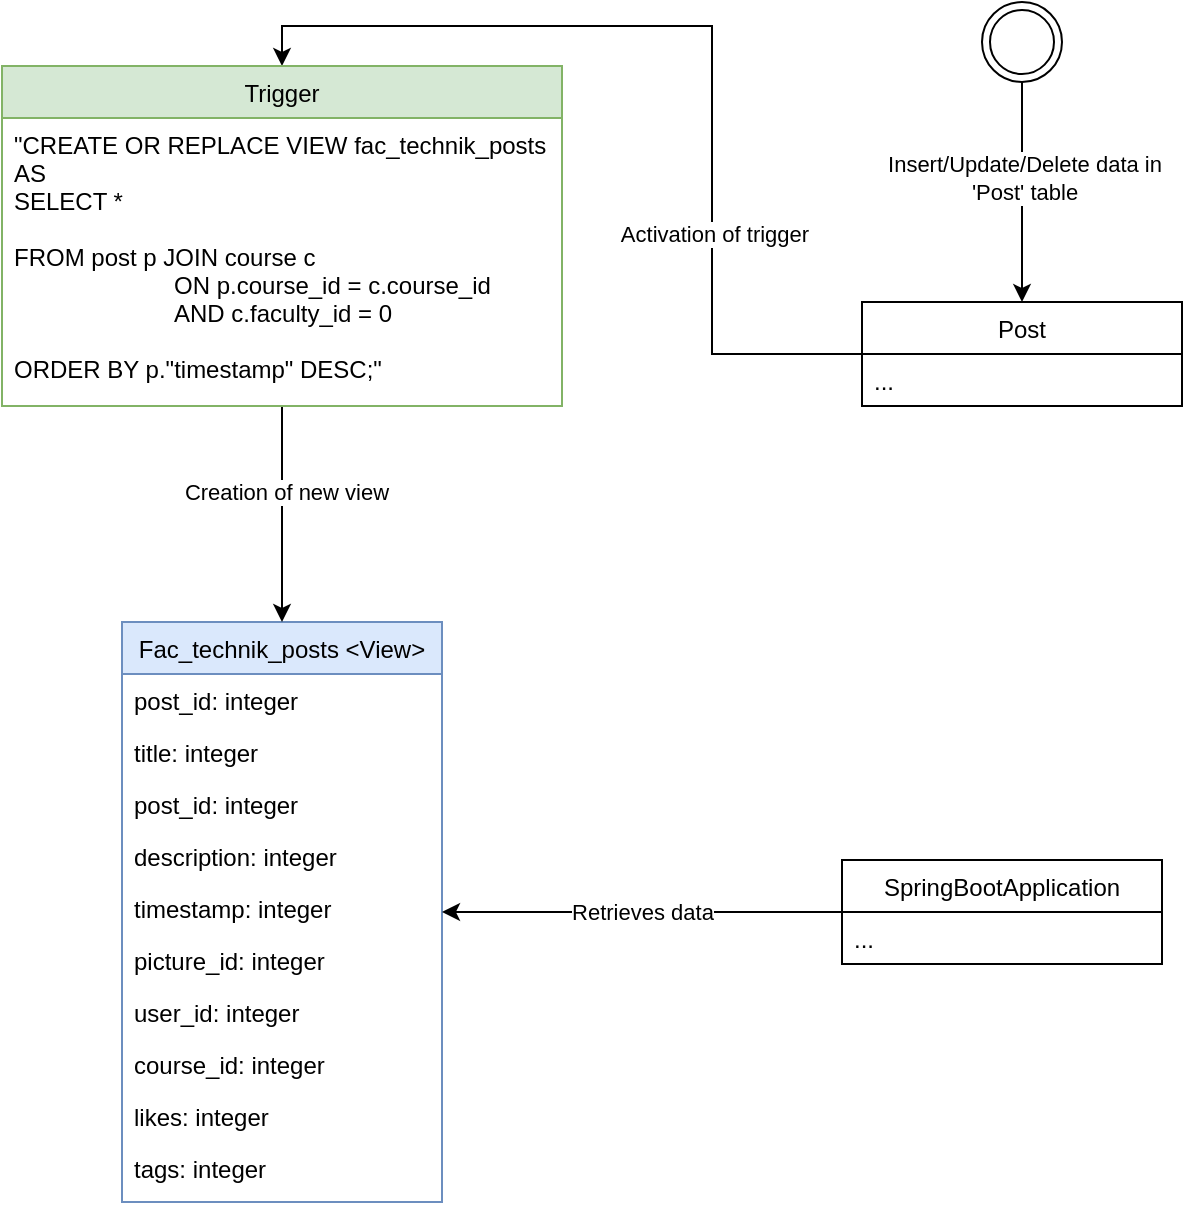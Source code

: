 <mxfile version="24.2.3" type="github">
  <diagram id="C5RBs43oDa-KdzZeNtuy" name="Page-1">
    <mxGraphModel dx="1077" dy="570" grid="1" gridSize="10" guides="1" tooltips="1" connect="1" arrows="1" fold="1" page="1" pageScale="1" pageWidth="827" pageHeight="1169" math="0" shadow="0">
      <root>
        <mxCell id="WIyWlLk6GJQsqaUBKTNV-0" />
        <mxCell id="WIyWlLk6GJQsqaUBKTNV-1" parent="WIyWlLk6GJQsqaUBKTNV-0" />
        <mxCell id="zkfFHV4jXpPFQw0GAbJ--13" value="Fac_technik_posts &lt;View&gt;" style="swimlane;fontStyle=0;align=center;verticalAlign=top;childLayout=stackLayout;horizontal=1;startSize=26;horizontalStack=0;resizeParent=1;resizeLast=0;collapsible=1;marginBottom=0;rounded=0;shadow=0;strokeWidth=1;fillColor=#dae8fc;strokeColor=#6c8ebf;" parent="WIyWlLk6GJQsqaUBKTNV-1" vertex="1">
          <mxGeometry x="260" y="400" width="160" height="290" as="geometry">
            <mxRectangle x="340" y="380" width="170" height="26" as="alternateBounds" />
          </mxGeometry>
        </mxCell>
        <mxCell id="zkfFHV4jXpPFQw0GAbJ--14" value="post_id: integer" style="text;align=left;verticalAlign=top;spacingLeft=4;spacingRight=4;overflow=hidden;rotatable=0;points=[[0,0.5],[1,0.5]];portConstraint=eastwest;" parent="zkfFHV4jXpPFQw0GAbJ--13" vertex="1">
          <mxGeometry y="26" width="160" height="26" as="geometry" />
        </mxCell>
        <mxCell id="mN1_ujl6xulDqwU4LCOg-1" value="title: integer" style="text;align=left;verticalAlign=top;spacingLeft=4;spacingRight=4;overflow=hidden;rotatable=0;points=[[0,0.5],[1,0.5]];portConstraint=eastwest;" parent="zkfFHV4jXpPFQw0GAbJ--13" vertex="1">
          <mxGeometry y="52" width="160" height="26" as="geometry" />
        </mxCell>
        <mxCell id="mN1_ujl6xulDqwU4LCOg-2" value="post_id: integer" style="text;align=left;verticalAlign=top;spacingLeft=4;spacingRight=4;overflow=hidden;rotatable=0;points=[[0,0.5],[1,0.5]];portConstraint=eastwest;" parent="zkfFHV4jXpPFQw0GAbJ--13" vertex="1">
          <mxGeometry y="78" width="160" height="26" as="geometry" />
        </mxCell>
        <mxCell id="kioJZh9_Sn95IpZsu996-2" value="description: integer" style="text;align=left;verticalAlign=top;spacingLeft=4;spacingRight=4;overflow=hidden;rotatable=0;points=[[0,0.5],[1,0.5]];portConstraint=eastwest;" vertex="1" parent="zkfFHV4jXpPFQw0GAbJ--13">
          <mxGeometry y="104" width="160" height="26" as="geometry" />
        </mxCell>
        <mxCell id="kioJZh9_Sn95IpZsu996-1" value="timestamp: integer" style="text;align=left;verticalAlign=top;spacingLeft=4;spacingRight=4;overflow=hidden;rotatable=0;points=[[0,0.5],[1,0.5]];portConstraint=eastwest;" vertex="1" parent="zkfFHV4jXpPFQw0GAbJ--13">
          <mxGeometry y="130" width="160" height="26" as="geometry" />
        </mxCell>
        <mxCell id="kioJZh9_Sn95IpZsu996-3" value="picture_id: integer" style="text;align=left;verticalAlign=top;spacingLeft=4;spacingRight=4;overflow=hidden;rotatable=0;points=[[0,0.5],[1,0.5]];portConstraint=eastwest;" vertex="1" parent="zkfFHV4jXpPFQw0GAbJ--13">
          <mxGeometry y="156" width="160" height="26" as="geometry" />
        </mxCell>
        <mxCell id="kioJZh9_Sn95IpZsu996-4" value="user_id: integer" style="text;align=left;verticalAlign=top;spacingLeft=4;spacingRight=4;overflow=hidden;rotatable=0;points=[[0,0.5],[1,0.5]];portConstraint=eastwest;" vertex="1" parent="zkfFHV4jXpPFQw0GAbJ--13">
          <mxGeometry y="182" width="160" height="26" as="geometry" />
        </mxCell>
        <mxCell id="kioJZh9_Sn95IpZsu996-5" value="course_id: integer" style="text;align=left;verticalAlign=top;spacingLeft=4;spacingRight=4;overflow=hidden;rotatable=0;points=[[0,0.5],[1,0.5]];portConstraint=eastwest;" vertex="1" parent="zkfFHV4jXpPFQw0GAbJ--13">
          <mxGeometry y="208" width="160" height="26" as="geometry" />
        </mxCell>
        <mxCell id="kioJZh9_Sn95IpZsu996-0" value="likes: integer" style="text;align=left;verticalAlign=top;spacingLeft=4;spacingRight=4;overflow=hidden;rotatable=0;points=[[0,0.5],[1,0.5]];portConstraint=eastwest;" vertex="1" parent="zkfFHV4jXpPFQw0GAbJ--13">
          <mxGeometry y="234" width="160" height="26" as="geometry" />
        </mxCell>
        <mxCell id="kioJZh9_Sn95IpZsu996-6" value="tags: integer" style="text;align=left;verticalAlign=top;spacingLeft=4;spacingRight=4;overflow=hidden;rotatable=0;points=[[0,0.5],[1,0.5]];portConstraint=eastwest;" vertex="1" parent="zkfFHV4jXpPFQw0GAbJ--13">
          <mxGeometry y="260" width="160" height="26" as="geometry" />
        </mxCell>
        <mxCell id="kioJZh9_Sn95IpZsu996-15" style="edgeStyle=orthogonalEdgeStyle;rounded=0;orthogonalLoop=1;jettySize=auto;html=1;entryX=0.5;entryY=0;entryDx=0;entryDy=0;" edge="1" parent="WIyWlLk6GJQsqaUBKTNV-1" source="zkfFHV4jXpPFQw0GAbJ--17" target="kioJZh9_Sn95IpZsu996-12">
          <mxGeometry relative="1" as="geometry" />
        </mxCell>
        <mxCell id="kioJZh9_Sn95IpZsu996-16" value="Activation of trigger" style="edgeLabel;html=1;align=center;verticalAlign=middle;resizable=0;points=[];" vertex="1" connectable="0" parent="kioJZh9_Sn95IpZsu996-15">
          <mxGeometry x="-0.43" y="-1" relative="1" as="geometry">
            <mxPoint as="offset" />
          </mxGeometry>
        </mxCell>
        <mxCell id="zkfFHV4jXpPFQw0GAbJ--17" value="Post" style="swimlane;fontStyle=0;align=center;verticalAlign=top;childLayout=stackLayout;horizontal=1;startSize=26;horizontalStack=0;resizeParent=1;resizeLast=0;collapsible=1;marginBottom=0;rounded=0;shadow=0;strokeWidth=1;" parent="WIyWlLk6GJQsqaUBKTNV-1" vertex="1">
          <mxGeometry x="630" y="240" width="160" height="52" as="geometry">
            <mxRectangle x="550" y="140" width="160" height="26" as="alternateBounds" />
          </mxGeometry>
        </mxCell>
        <mxCell id="zkfFHV4jXpPFQw0GAbJ--20" value="..." style="text;align=left;verticalAlign=top;spacingLeft=4;spacingRight=4;overflow=hidden;rotatable=0;points=[[0,0.5],[1,0.5]];portConstraint=eastwest;rounded=0;shadow=0;html=0;" parent="zkfFHV4jXpPFQw0GAbJ--17" vertex="1">
          <mxGeometry y="26" width="160" height="26" as="geometry" />
        </mxCell>
        <mxCell id="kioJZh9_Sn95IpZsu996-8" style="edgeStyle=orthogonalEdgeStyle;rounded=0;orthogonalLoop=1;jettySize=auto;html=1;" edge="1" parent="WIyWlLk6GJQsqaUBKTNV-1" source="kioJZh9_Sn95IpZsu996-7" target="zkfFHV4jXpPFQw0GAbJ--17">
          <mxGeometry relative="1" as="geometry" />
        </mxCell>
        <mxCell id="kioJZh9_Sn95IpZsu996-9" value="&lt;div&gt;Insert/Update/Delete data in&lt;/div&gt;&lt;div&gt;&#39;Post&#39; table&lt;br&gt;&lt;/div&gt;" style="edgeLabel;html=1;align=center;verticalAlign=middle;resizable=0;points=[];" vertex="1" connectable="0" parent="kioJZh9_Sn95IpZsu996-8">
          <mxGeometry x="-0.135" y="1" relative="1" as="geometry">
            <mxPoint as="offset" />
          </mxGeometry>
        </mxCell>
        <mxCell id="kioJZh9_Sn95IpZsu996-7" value="" style="ellipse;shape=doubleEllipse;whiteSpace=wrap;html=1;aspect=fixed;" vertex="1" parent="WIyWlLk6GJQsqaUBKTNV-1">
          <mxGeometry x="690" y="90" width="40" height="40" as="geometry" />
        </mxCell>
        <mxCell id="kioJZh9_Sn95IpZsu996-17" style="edgeStyle=orthogonalEdgeStyle;rounded=0;orthogonalLoop=1;jettySize=auto;html=1;" edge="1" parent="WIyWlLk6GJQsqaUBKTNV-1" source="kioJZh9_Sn95IpZsu996-12" target="zkfFHV4jXpPFQw0GAbJ--13">
          <mxGeometry relative="1" as="geometry" />
        </mxCell>
        <mxCell id="kioJZh9_Sn95IpZsu996-18" value="Creation of new view" style="edgeLabel;html=1;align=center;verticalAlign=middle;resizable=0;points=[];" vertex="1" connectable="0" parent="kioJZh9_Sn95IpZsu996-17">
          <mxGeometry x="-0.207" y="2" relative="1" as="geometry">
            <mxPoint as="offset" />
          </mxGeometry>
        </mxCell>
        <mxCell id="kioJZh9_Sn95IpZsu996-12" value="Trigger" style="swimlane;fontStyle=0;align=center;verticalAlign=top;childLayout=stackLayout;horizontal=1;startSize=26;horizontalStack=0;resizeParent=1;resizeLast=0;collapsible=1;marginBottom=0;rounded=0;shadow=0;strokeWidth=1;fillColor=#d5e8d4;strokeColor=#82b366;" vertex="1" parent="WIyWlLk6GJQsqaUBKTNV-1">
          <mxGeometry x="200" y="122" width="280" height="170" as="geometry">
            <mxRectangle x="550" y="140" width="160" height="26" as="alternateBounds" />
          </mxGeometry>
        </mxCell>
        <mxCell id="kioJZh9_Sn95IpZsu996-13" value="&quot;CREATE OR REPLACE VIEW fac_technik_posts&#xa;AS&#xa;SELECT *&#xa;&#xa;FROM post p JOIN course c &#xa;                        ON p.course_id = c.course_id&#xa;                        AND c.faculty_id = 0&#xa;&#xa;ORDER BY p.&quot;timestamp&quot; DESC;&quot;&#xa;" style="text;align=left;verticalAlign=top;spacingLeft=4;spacingRight=4;overflow=hidden;rotatable=0;points=[[0,0.5],[1,0.5]];portConstraint=eastwest;rounded=0;shadow=0;html=0;" vertex="1" parent="kioJZh9_Sn95IpZsu996-12">
          <mxGeometry y="26" width="280" height="144" as="geometry" />
        </mxCell>
        <mxCell id="kioJZh9_Sn95IpZsu996-21" style="edgeStyle=orthogonalEdgeStyle;rounded=0;orthogonalLoop=1;jettySize=auto;html=1;" edge="1" parent="WIyWlLk6GJQsqaUBKTNV-1" source="kioJZh9_Sn95IpZsu996-19" target="zkfFHV4jXpPFQw0GAbJ--13">
          <mxGeometry relative="1" as="geometry" />
        </mxCell>
        <mxCell id="kioJZh9_Sn95IpZsu996-22" value="Retrieves data" style="edgeLabel;html=1;align=center;verticalAlign=middle;resizable=0;points=[];" vertex="1" connectable="0" parent="kioJZh9_Sn95IpZsu996-21">
          <mxGeometry x="0.22" y="2" relative="1" as="geometry">
            <mxPoint x="22" y="-2" as="offset" />
          </mxGeometry>
        </mxCell>
        <mxCell id="kioJZh9_Sn95IpZsu996-19" value="SpringBootApplication" style="swimlane;fontStyle=0;align=center;verticalAlign=top;childLayout=stackLayout;horizontal=1;startSize=26;horizontalStack=0;resizeParent=1;resizeLast=0;collapsible=1;marginBottom=0;rounded=0;shadow=0;strokeWidth=1;" vertex="1" parent="WIyWlLk6GJQsqaUBKTNV-1">
          <mxGeometry x="620" y="519" width="160" height="52" as="geometry">
            <mxRectangle x="550" y="140" width="160" height="26" as="alternateBounds" />
          </mxGeometry>
        </mxCell>
        <mxCell id="kioJZh9_Sn95IpZsu996-20" value="..." style="text;align=left;verticalAlign=top;spacingLeft=4;spacingRight=4;overflow=hidden;rotatable=0;points=[[0,0.5],[1,0.5]];portConstraint=eastwest;rounded=0;shadow=0;html=0;" vertex="1" parent="kioJZh9_Sn95IpZsu996-19">
          <mxGeometry y="26" width="160" height="26" as="geometry" />
        </mxCell>
      </root>
    </mxGraphModel>
  </diagram>
</mxfile>
